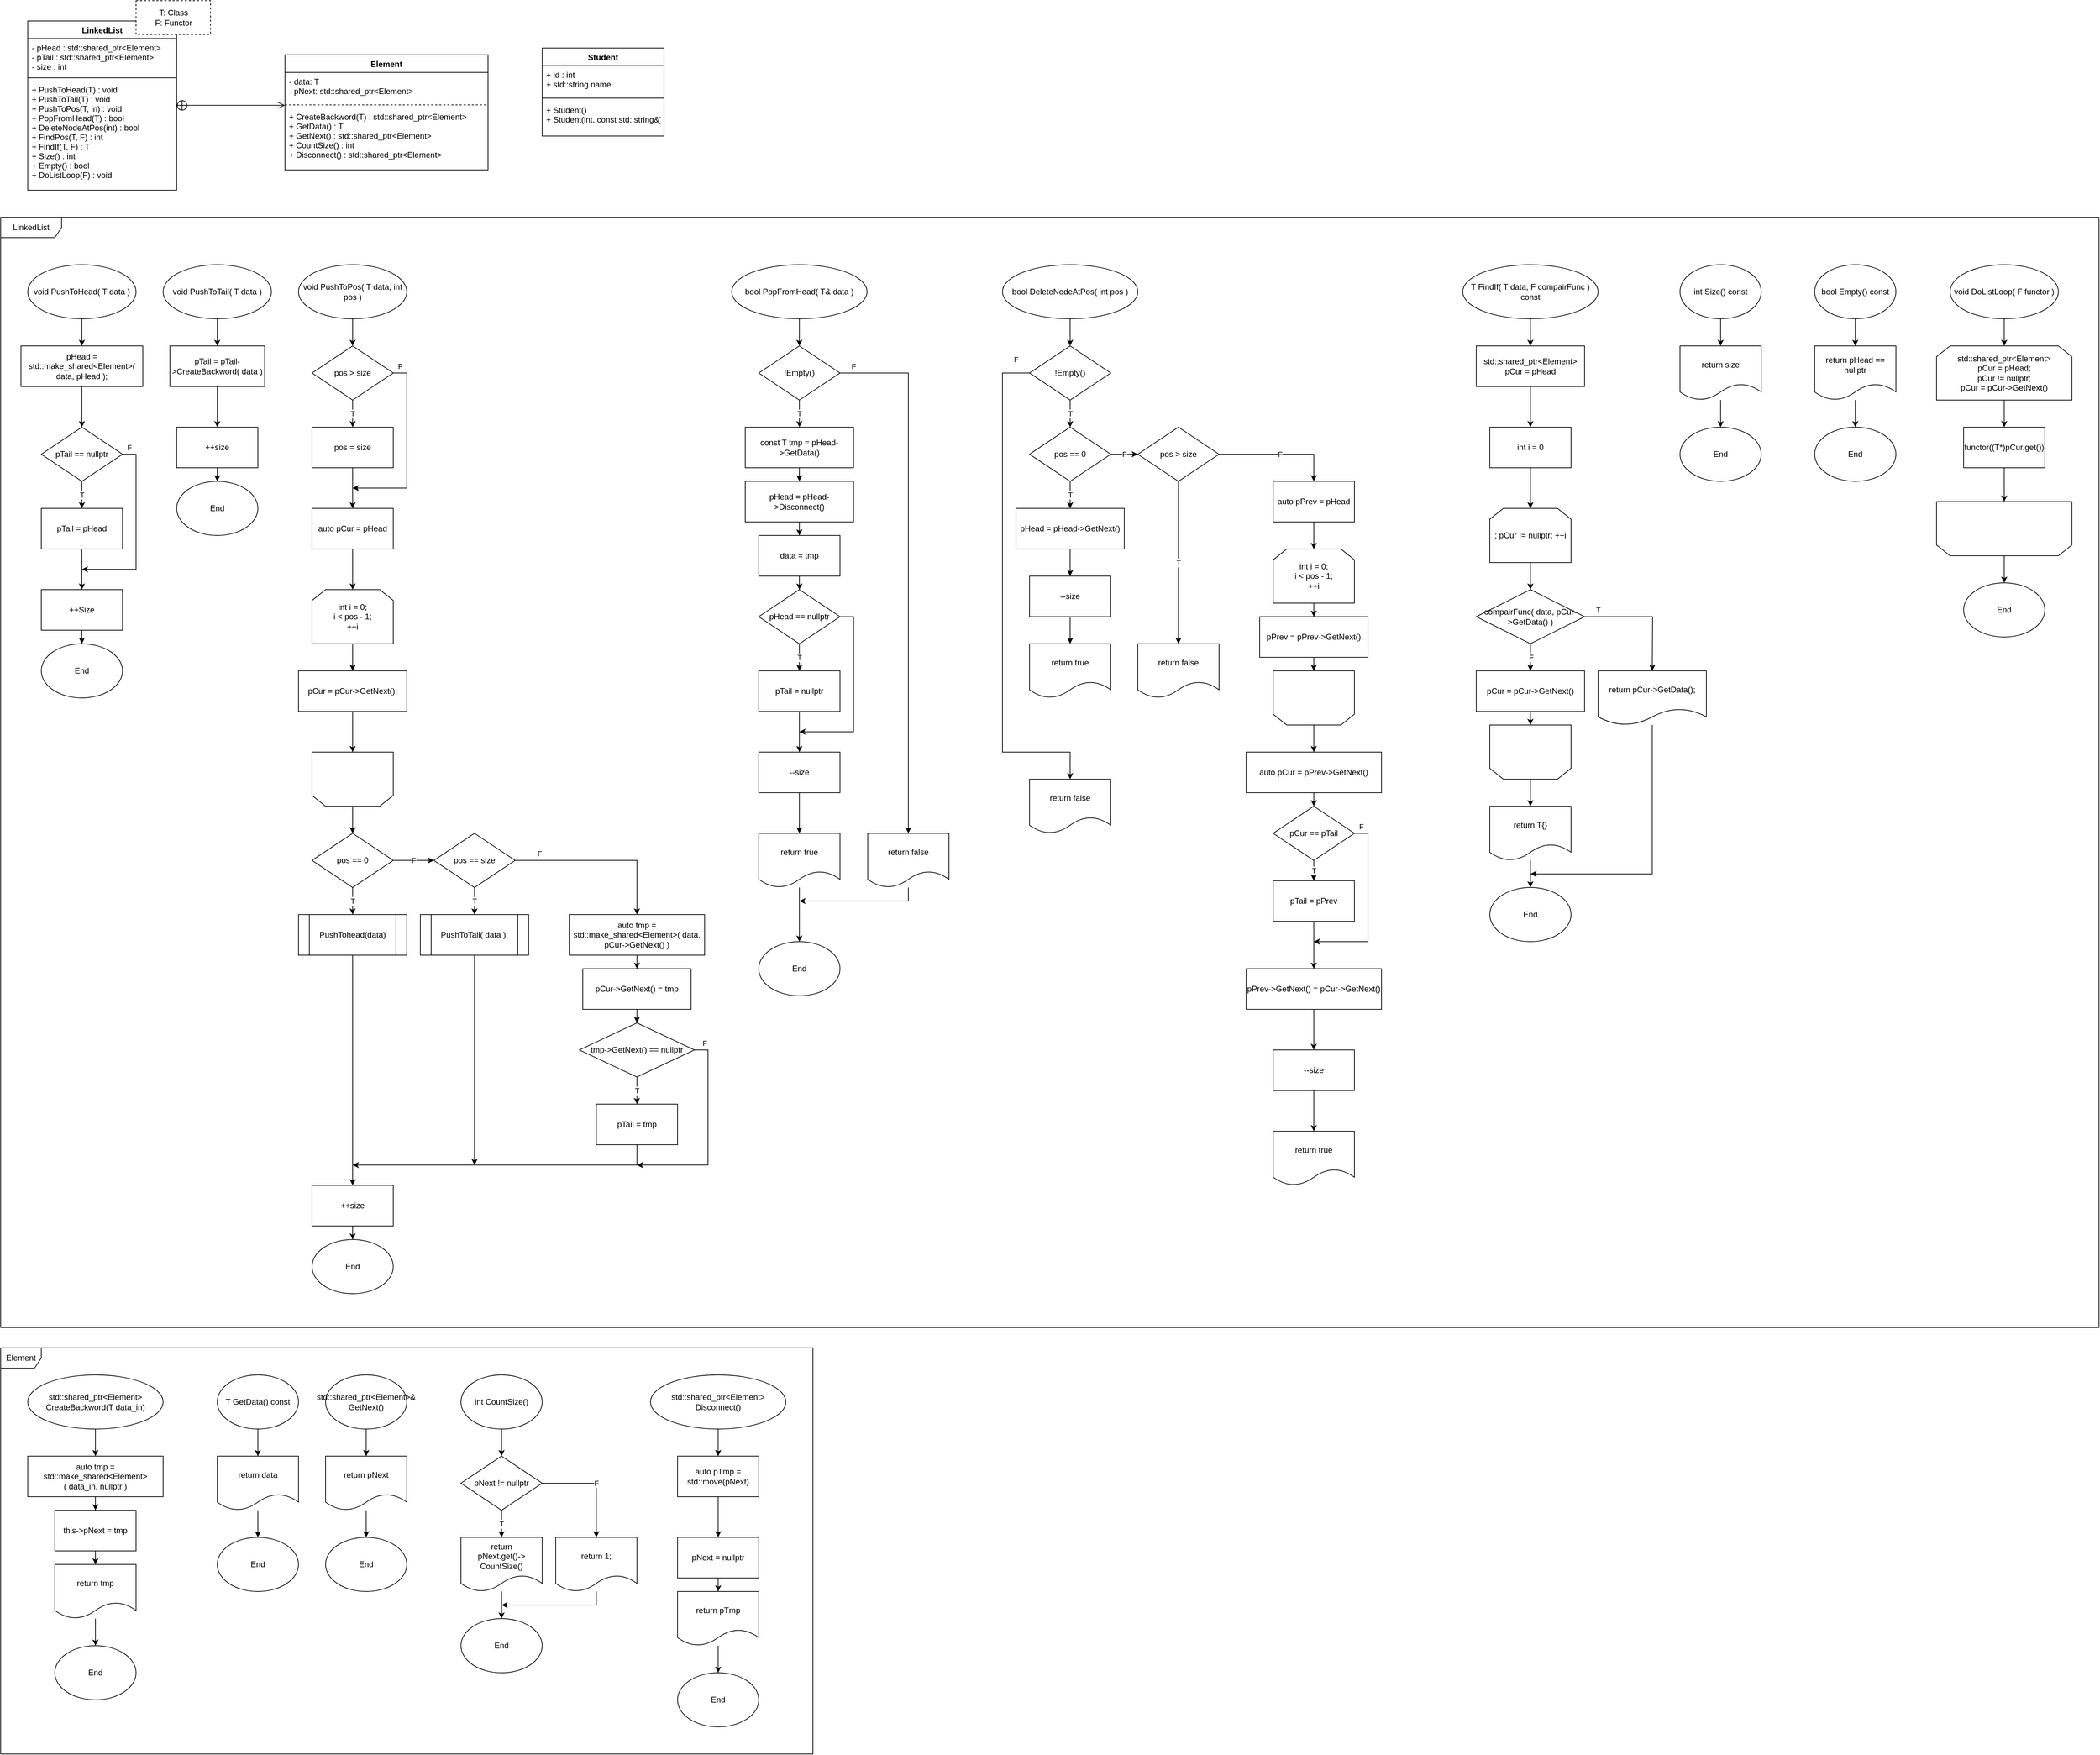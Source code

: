 <mxfile version="18.1.3" type="device"><diagram id="-sv-seZUvemmFEZeglNF" name="페이지-1"><mxGraphModel dx="2204" dy="2450" grid="1" gridSize="10" guides="1" tooltips="1" connect="1" arrows="1" fold="1" page="1" pageScale="1" pageWidth="827" pageHeight="1169" math="0" shadow="0"><root><mxCell id="0"/><mxCell id="1" parent="0"/><mxCell id="KcoP2F_vuHXoCvibD_w_-1" value="LinkedList" style="swimlane;fontStyle=1;align=center;verticalAlign=top;childLayout=stackLayout;horizontal=1;startSize=26;horizontalStack=0;resizeParent=1;resizeParentMax=0;resizeLast=0;collapsible=1;marginBottom=0;" vertex="1" parent="1"><mxGeometry x="40" y="40" width="220" height="250" as="geometry"/></mxCell><mxCell id="KcoP2F_vuHXoCvibD_w_-2" value="- pHead : std::shared_ptr&lt;Element&gt;&#10;- pTail : std::shared_ptr&lt;Element&gt;&#10;- size : int" style="text;strokeColor=none;fillColor=none;align=left;verticalAlign=top;spacingLeft=4;spacingRight=4;overflow=hidden;rotatable=0;points=[[0,0.5],[1,0.5]];portConstraint=eastwest;" vertex="1" parent="KcoP2F_vuHXoCvibD_w_-1"><mxGeometry y="26" width="220" height="54" as="geometry"/></mxCell><mxCell id="KcoP2F_vuHXoCvibD_w_-3" value="" style="line;strokeWidth=1;fillColor=none;align=left;verticalAlign=middle;spacingTop=-1;spacingLeft=3;spacingRight=3;rotatable=0;labelPosition=right;points=[];portConstraint=eastwest;" vertex="1" parent="KcoP2F_vuHXoCvibD_w_-1"><mxGeometry y="80" width="220" height="8" as="geometry"/></mxCell><mxCell id="KcoP2F_vuHXoCvibD_w_-4" value="+ PushToHead(T) : void&#10;+ PushToTail(T) : void&#10;+ PushToPos(T, in) : void&#10;+ PopFromHead(T) : bool&#10;+ DeleteNodeAtPos(int) : bool&#10;+ FindPos(T, F) : int&#10;+ FindIf(T, F) : T&#10;+ Size() : int&#10;+ Empty() : bool&#10;+ DoListLoop(F) : void" style="text;strokeColor=none;fillColor=none;align=left;verticalAlign=top;spacingLeft=4;spacingRight=4;overflow=hidden;rotatable=0;points=[[0,0.5],[1,0.5]];portConstraint=eastwest;" vertex="1" parent="KcoP2F_vuHXoCvibD_w_-1"><mxGeometry y="88" width="220" height="162" as="geometry"/></mxCell><mxCell id="KcoP2F_vuHXoCvibD_w_-5" value="T: Class&lt;br&gt;F: Functor" style="html=1;dashed=1;" vertex="1" parent="1"><mxGeometry x="200" y="10" width="110" height="50" as="geometry"/></mxCell><mxCell id="KcoP2F_vuHXoCvibD_w_-6" value="Element" style="swimlane;fontStyle=1;align=center;verticalAlign=top;childLayout=stackLayout;horizontal=1;startSize=26;horizontalStack=0;resizeParent=1;resizeParentMax=0;resizeLast=0;collapsible=1;marginBottom=0;" vertex="1" parent="1"><mxGeometry x="420" y="90" width="300" height="170" as="geometry"/></mxCell><mxCell id="KcoP2F_vuHXoCvibD_w_-7" value="- data: T&#10;- pNext: std::shared_ptr&lt;Element&gt;" style="text;strokeColor=none;fillColor=none;align=left;verticalAlign=top;spacingLeft=4;spacingRight=4;overflow=hidden;rotatable=0;points=[[0,0.5],[1,0.5]];portConstraint=eastwest;dashed=1;" vertex="1" parent="KcoP2F_vuHXoCvibD_w_-6"><mxGeometry y="26" width="300" height="44" as="geometry"/></mxCell><mxCell id="KcoP2F_vuHXoCvibD_w_-8" value="" style="line;strokeWidth=1;fillColor=none;align=left;verticalAlign=middle;spacingTop=-1;spacingLeft=3;spacingRight=3;rotatable=0;labelPosition=right;points=[];portConstraint=eastwest;dashed=1;" vertex="1" parent="KcoP2F_vuHXoCvibD_w_-6"><mxGeometry y="70" width="300" height="8" as="geometry"/></mxCell><mxCell id="KcoP2F_vuHXoCvibD_w_-9" value="+ CreateBackword(T) : std::shared_ptr&lt;Element&gt;&#10;+ GetData() : T&#10;+ GetNext() : std::shared_ptr&lt;Element&gt;&#10;+ CountSize() : int&#10;+ Disconnect() : std::shared_ptr&lt;Element&gt;" style="text;strokeColor=none;fillColor=none;align=left;verticalAlign=top;spacingLeft=4;spacingRight=4;overflow=hidden;rotatable=0;points=[[0,0.5],[1,0.5]];portConstraint=eastwest;dashed=1;" vertex="1" parent="KcoP2F_vuHXoCvibD_w_-6"><mxGeometry y="78" width="300" height="92" as="geometry"/></mxCell><mxCell id="KcoP2F_vuHXoCvibD_w_-14" value="" style="endArrow=open;startArrow=circlePlus;endFill=0;startFill=0;endSize=8;html=1;rounded=0;" edge="1" parent="1"><mxGeometry width="160" relative="1" as="geometry"><mxPoint x="260" y="164.66" as="sourcePoint"/><mxPoint x="420" y="164.66" as="targetPoint"/></mxGeometry></mxCell><mxCell id="KcoP2F_vuHXoCvibD_w_-17" value="" style="edgeStyle=orthogonalEdgeStyle;rounded=0;orthogonalLoop=1;jettySize=auto;html=1;" edge="1" parent="1" source="KcoP2F_vuHXoCvibD_w_-15" target="KcoP2F_vuHXoCvibD_w_-16"><mxGeometry relative="1" as="geometry"/></mxCell><mxCell id="KcoP2F_vuHXoCvibD_w_-15" value="void PushToHead( T data )" style="ellipse;whiteSpace=wrap;html=1;" vertex="1" parent="1"><mxGeometry x="40" y="400" width="160" height="80" as="geometry"/></mxCell><mxCell id="KcoP2F_vuHXoCvibD_w_-20" value="" style="edgeStyle=orthogonalEdgeStyle;rounded=0;orthogonalLoop=1;jettySize=auto;html=1;" edge="1" parent="1" source="KcoP2F_vuHXoCvibD_w_-16" target="KcoP2F_vuHXoCvibD_w_-19"><mxGeometry relative="1" as="geometry"/></mxCell><mxCell id="KcoP2F_vuHXoCvibD_w_-16" value="pHead = std::make_shared&amp;lt;Element&amp;gt;( data, pHead );" style="rounded=0;whiteSpace=wrap;html=1;" vertex="1" parent="1"><mxGeometry x="30" y="520" width="180" height="60" as="geometry"/></mxCell><mxCell id="KcoP2F_vuHXoCvibD_w_-23" value="T" style="edgeStyle=orthogonalEdgeStyle;rounded=0;orthogonalLoop=1;jettySize=auto;html=1;" edge="1" parent="1" source="KcoP2F_vuHXoCvibD_w_-19" target="KcoP2F_vuHXoCvibD_w_-22"><mxGeometry relative="1" as="geometry"/></mxCell><mxCell id="KcoP2F_vuHXoCvibD_w_-27" value="F" style="edgeStyle=orthogonalEdgeStyle;rounded=0;orthogonalLoop=1;jettySize=auto;html=1;exitX=1;exitY=0.5;exitDx=0;exitDy=0;" edge="1" parent="1" source="KcoP2F_vuHXoCvibD_w_-19"><mxGeometry x="-0.926" y="10" relative="1" as="geometry"><mxPoint x="120" y="850" as="targetPoint"/><Array as="points"><mxPoint x="200" y="680"/><mxPoint x="200" y="850"/></Array><mxPoint as="offset"/></mxGeometry></mxCell><mxCell id="KcoP2F_vuHXoCvibD_w_-19" value="pTail == nullptr" style="rhombus;whiteSpace=wrap;html=1;" vertex="1" parent="1"><mxGeometry x="60" y="640" width="120" height="80" as="geometry"/></mxCell><mxCell id="KcoP2F_vuHXoCvibD_w_-26" value="" style="edgeStyle=orthogonalEdgeStyle;rounded=0;orthogonalLoop=1;jettySize=auto;html=1;" edge="1" parent="1" source="KcoP2F_vuHXoCvibD_w_-22" target="KcoP2F_vuHXoCvibD_w_-24"><mxGeometry relative="1" as="geometry"/></mxCell><mxCell id="KcoP2F_vuHXoCvibD_w_-22" value="pTail = pHead" style="rounded=0;whiteSpace=wrap;html=1;" vertex="1" parent="1"><mxGeometry x="60" y="760" width="120" height="60" as="geometry"/></mxCell><mxCell id="KcoP2F_vuHXoCvibD_w_-29" value="" style="edgeStyle=orthogonalEdgeStyle;rounded=0;orthogonalLoop=1;jettySize=auto;html=1;" edge="1" parent="1" source="KcoP2F_vuHXoCvibD_w_-24" target="KcoP2F_vuHXoCvibD_w_-28"><mxGeometry relative="1" as="geometry"/></mxCell><mxCell id="KcoP2F_vuHXoCvibD_w_-24" value="++Size" style="rounded=0;whiteSpace=wrap;html=1;" vertex="1" parent="1"><mxGeometry x="60" y="880" width="120" height="60" as="geometry"/></mxCell><mxCell id="KcoP2F_vuHXoCvibD_w_-28" value="End" style="ellipse;whiteSpace=wrap;html=1;" vertex="1" parent="1"><mxGeometry x="60" y="960" width="120" height="80" as="geometry"/></mxCell><mxCell id="KcoP2F_vuHXoCvibD_w_-32" value="" style="edgeStyle=orthogonalEdgeStyle;rounded=0;orthogonalLoop=1;jettySize=auto;html=1;" edge="1" parent="1" source="KcoP2F_vuHXoCvibD_w_-30" target="KcoP2F_vuHXoCvibD_w_-31"><mxGeometry relative="1" as="geometry"/></mxCell><mxCell id="KcoP2F_vuHXoCvibD_w_-30" value="void PushToTail( T data )" style="ellipse;whiteSpace=wrap;html=1;" vertex="1" parent="1"><mxGeometry x="240" y="400" width="160" height="80" as="geometry"/></mxCell><mxCell id="KcoP2F_vuHXoCvibD_w_-34" value="" style="edgeStyle=orthogonalEdgeStyle;rounded=0;orthogonalLoop=1;jettySize=auto;html=1;" edge="1" parent="1" source="KcoP2F_vuHXoCvibD_w_-31" target="KcoP2F_vuHXoCvibD_w_-33"><mxGeometry relative="1" as="geometry"/></mxCell><mxCell id="KcoP2F_vuHXoCvibD_w_-31" value="pTail = pTail-&amp;gt;CreateBackword( data )" style="rounded=0;whiteSpace=wrap;html=1;" vertex="1" parent="1"><mxGeometry x="250" y="520" width="140" height="60" as="geometry"/></mxCell><mxCell id="KcoP2F_vuHXoCvibD_w_-37" value="" style="edgeStyle=orthogonalEdgeStyle;rounded=0;orthogonalLoop=1;jettySize=auto;html=1;" edge="1" parent="1" source="KcoP2F_vuHXoCvibD_w_-33" target="KcoP2F_vuHXoCvibD_w_-35"><mxGeometry relative="1" as="geometry"/></mxCell><mxCell id="KcoP2F_vuHXoCvibD_w_-33" value="++size" style="rounded=0;whiteSpace=wrap;html=1;" vertex="1" parent="1"><mxGeometry x="260" y="640" width="120" height="60" as="geometry"/></mxCell><mxCell id="KcoP2F_vuHXoCvibD_w_-35" value="End" style="ellipse;whiteSpace=wrap;html=1;" vertex="1" parent="1"><mxGeometry x="260" y="720" width="120" height="80" as="geometry"/></mxCell><mxCell id="KcoP2F_vuHXoCvibD_w_-40" value="" style="edgeStyle=orthogonalEdgeStyle;rounded=0;orthogonalLoop=1;jettySize=auto;html=1;" edge="1" parent="1" source="KcoP2F_vuHXoCvibD_w_-38" target="KcoP2F_vuHXoCvibD_w_-39"><mxGeometry relative="1" as="geometry"/></mxCell><mxCell id="KcoP2F_vuHXoCvibD_w_-38" value="void PushToPos( T data, int pos )" style="ellipse;whiteSpace=wrap;html=1;" vertex="1" parent="1"><mxGeometry x="440" y="400" width="160" height="80" as="geometry"/></mxCell><mxCell id="KcoP2F_vuHXoCvibD_w_-42" value="T" style="edgeStyle=orthogonalEdgeStyle;rounded=0;orthogonalLoop=1;jettySize=auto;html=1;" edge="1" parent="1" source="KcoP2F_vuHXoCvibD_w_-39" target="KcoP2F_vuHXoCvibD_w_-41"><mxGeometry relative="1" as="geometry"/></mxCell><mxCell id="KcoP2F_vuHXoCvibD_w_-45" value="F" style="edgeStyle=orthogonalEdgeStyle;rounded=0;orthogonalLoop=1;jettySize=auto;html=1;exitX=1;exitY=0.5;exitDx=0;exitDy=0;" edge="1" parent="1" source="KcoP2F_vuHXoCvibD_w_-39"><mxGeometry x="-0.926" y="10" relative="1" as="geometry"><mxPoint x="520" y="730" as="targetPoint"/><Array as="points"><mxPoint x="600" y="560"/><mxPoint x="600" y="730"/></Array><mxPoint as="offset"/></mxGeometry></mxCell><mxCell id="KcoP2F_vuHXoCvibD_w_-39" value="pos &amp;gt; size" style="rhombus;whiteSpace=wrap;html=1;" vertex="1" parent="1"><mxGeometry x="460" y="520" width="120" height="80" as="geometry"/></mxCell><mxCell id="KcoP2F_vuHXoCvibD_w_-44" value="" style="edgeStyle=orthogonalEdgeStyle;rounded=0;orthogonalLoop=1;jettySize=auto;html=1;" edge="1" parent="1" source="KcoP2F_vuHXoCvibD_w_-41" target="KcoP2F_vuHXoCvibD_w_-43"><mxGeometry relative="1" as="geometry"/></mxCell><mxCell id="KcoP2F_vuHXoCvibD_w_-41" value="pos = size" style="rounded=0;whiteSpace=wrap;html=1;" vertex="1" parent="1"><mxGeometry x="460" y="640" width="120" height="60" as="geometry"/></mxCell><mxCell id="KcoP2F_vuHXoCvibD_w_-47" value="" style="edgeStyle=orthogonalEdgeStyle;rounded=0;orthogonalLoop=1;jettySize=auto;html=1;" edge="1" parent="1" source="KcoP2F_vuHXoCvibD_w_-43" target="KcoP2F_vuHXoCvibD_w_-46"><mxGeometry relative="1" as="geometry"/></mxCell><mxCell id="KcoP2F_vuHXoCvibD_w_-43" value="auto pCur = pHead" style="rounded=0;whiteSpace=wrap;html=1;" vertex="1" parent="1"><mxGeometry x="460" y="760" width="120" height="60" as="geometry"/></mxCell><mxCell id="KcoP2F_vuHXoCvibD_w_-50" value="" style="edgeStyle=orthogonalEdgeStyle;rounded=0;orthogonalLoop=1;jettySize=auto;html=1;" edge="1" parent="1" source="KcoP2F_vuHXoCvibD_w_-46" target="KcoP2F_vuHXoCvibD_w_-49"><mxGeometry relative="1" as="geometry"/></mxCell><mxCell id="KcoP2F_vuHXoCvibD_w_-46" value="int i = 0;&lt;br&gt;i &amp;lt; pos - 1;&lt;br&gt;++i" style="shape=loopLimit;whiteSpace=wrap;html=1;" vertex="1" parent="1"><mxGeometry x="460" y="880" width="120" height="80" as="geometry"/></mxCell><mxCell id="KcoP2F_vuHXoCvibD_w_-53" value="" style="edgeStyle=orthogonalEdgeStyle;rounded=0;orthogonalLoop=1;jettySize=auto;html=1;" edge="1" parent="1" source="KcoP2F_vuHXoCvibD_w_-48" target="KcoP2F_vuHXoCvibD_w_-52"><mxGeometry relative="1" as="geometry"/></mxCell><mxCell id="KcoP2F_vuHXoCvibD_w_-48" value="" style="shape=loopLimit;whiteSpace=wrap;html=1;flipV=1;" vertex="1" parent="1"><mxGeometry x="460" y="1120" width="120" height="80" as="geometry"/></mxCell><mxCell id="KcoP2F_vuHXoCvibD_w_-51" value="" style="edgeStyle=orthogonalEdgeStyle;rounded=0;orthogonalLoop=1;jettySize=auto;html=1;" edge="1" parent="1" source="KcoP2F_vuHXoCvibD_w_-49" target="KcoP2F_vuHXoCvibD_w_-48"><mxGeometry relative="1" as="geometry"/></mxCell><mxCell id="KcoP2F_vuHXoCvibD_w_-49" value="pCur = pCur-&amp;gt;GetNext();" style="rounded=0;whiteSpace=wrap;html=1;" vertex="1" parent="1"><mxGeometry x="440" y="1000" width="160" height="60" as="geometry"/></mxCell><mxCell id="KcoP2F_vuHXoCvibD_w_-55" value="T" style="edgeStyle=orthogonalEdgeStyle;rounded=0;orthogonalLoop=1;jettySize=auto;html=1;" edge="1" parent="1" source="KcoP2F_vuHXoCvibD_w_-52" target="KcoP2F_vuHXoCvibD_w_-54"><mxGeometry relative="1" as="geometry"/></mxCell><mxCell id="KcoP2F_vuHXoCvibD_w_-57" value="F" style="edgeStyle=orthogonalEdgeStyle;rounded=0;orthogonalLoop=1;jettySize=auto;html=1;" edge="1" parent="1" source="KcoP2F_vuHXoCvibD_w_-52" target="KcoP2F_vuHXoCvibD_w_-56"><mxGeometry relative="1" as="geometry"/></mxCell><mxCell id="KcoP2F_vuHXoCvibD_w_-52" value="pos == 0" style="rhombus;whiteSpace=wrap;html=1;" vertex="1" parent="1"><mxGeometry x="460" y="1240" width="120" height="80" as="geometry"/></mxCell><mxCell id="KcoP2F_vuHXoCvibD_w_-70" style="edgeStyle=orthogonalEdgeStyle;rounded=0;orthogonalLoop=1;jettySize=auto;html=1;entryX=0.5;entryY=0;entryDx=0;entryDy=0;" edge="1" parent="1" source="KcoP2F_vuHXoCvibD_w_-54" target="KcoP2F_vuHXoCvibD_w_-69"><mxGeometry relative="1" as="geometry"/></mxCell><mxCell id="KcoP2F_vuHXoCvibD_w_-54" value="PushTohead(data)" style="shape=process;whiteSpace=wrap;html=1;backgroundOutline=1;" vertex="1" parent="1"><mxGeometry x="440" y="1360" width="160" height="60" as="geometry"/></mxCell><mxCell id="KcoP2F_vuHXoCvibD_w_-59" value="T" style="edgeStyle=orthogonalEdgeStyle;rounded=0;orthogonalLoop=1;jettySize=auto;html=1;" edge="1" parent="1" source="KcoP2F_vuHXoCvibD_w_-56" target="KcoP2F_vuHXoCvibD_w_-58"><mxGeometry relative="1" as="geometry"/></mxCell><mxCell id="KcoP2F_vuHXoCvibD_w_-61" value="F" style="edgeStyle=orthogonalEdgeStyle;rounded=0;orthogonalLoop=1;jettySize=auto;html=1;entryX=0.5;entryY=0;entryDx=0;entryDy=0;" edge="1" parent="1" source="KcoP2F_vuHXoCvibD_w_-56" target="KcoP2F_vuHXoCvibD_w_-60"><mxGeometry x="-0.727" y="10" relative="1" as="geometry"><mxPoint as="offset"/></mxGeometry></mxCell><mxCell id="KcoP2F_vuHXoCvibD_w_-56" value="pos == size" style="rhombus;whiteSpace=wrap;html=1;" vertex="1" parent="1"><mxGeometry x="640" y="1240" width="120" height="80" as="geometry"/></mxCell><mxCell id="KcoP2F_vuHXoCvibD_w_-74" style="edgeStyle=orthogonalEdgeStyle;rounded=0;orthogonalLoop=1;jettySize=auto;html=1;" edge="1" parent="1" source="KcoP2F_vuHXoCvibD_w_-58"><mxGeometry relative="1" as="geometry"><mxPoint x="700" y="1730" as="targetPoint"/></mxGeometry></mxCell><mxCell id="KcoP2F_vuHXoCvibD_w_-58" value="PushToTail( data );" style="shape=process;whiteSpace=wrap;html=1;backgroundOutline=1;" vertex="1" parent="1"><mxGeometry x="620" y="1360" width="160" height="60" as="geometry"/></mxCell><mxCell id="KcoP2F_vuHXoCvibD_w_-63" value="" style="edgeStyle=orthogonalEdgeStyle;rounded=0;orthogonalLoop=1;jettySize=auto;html=1;" edge="1" parent="1" source="KcoP2F_vuHXoCvibD_w_-60" target="KcoP2F_vuHXoCvibD_w_-62"><mxGeometry relative="1" as="geometry"/></mxCell><mxCell id="KcoP2F_vuHXoCvibD_w_-60" value="auto tmp = std::make_shared&amp;lt;Element&amp;gt;( data, pCur-&amp;gt;GetNext() )" style="rounded=0;whiteSpace=wrap;html=1;" vertex="1" parent="1"><mxGeometry x="840" y="1360" width="200" height="60" as="geometry"/></mxCell><mxCell id="KcoP2F_vuHXoCvibD_w_-66" value="" style="edgeStyle=orthogonalEdgeStyle;rounded=0;orthogonalLoop=1;jettySize=auto;html=1;" edge="1" parent="1" source="KcoP2F_vuHXoCvibD_w_-62" target="KcoP2F_vuHXoCvibD_w_-65"><mxGeometry relative="1" as="geometry"/></mxCell><mxCell id="KcoP2F_vuHXoCvibD_w_-62" value="pCur-&amp;gt;GetNext() = tmp" style="rounded=0;whiteSpace=wrap;html=1;" vertex="1" parent="1"><mxGeometry x="860" y="1440" width="160" height="60" as="geometry"/></mxCell><mxCell id="KcoP2F_vuHXoCvibD_w_-68" value="T" style="edgeStyle=orthogonalEdgeStyle;rounded=0;orthogonalLoop=1;jettySize=auto;html=1;" edge="1" parent="1" source="KcoP2F_vuHXoCvibD_w_-65" target="KcoP2F_vuHXoCvibD_w_-67"><mxGeometry relative="1" as="geometry"/></mxCell><mxCell id="KcoP2F_vuHXoCvibD_w_-73" value="F" style="edgeStyle=orthogonalEdgeStyle;rounded=0;orthogonalLoop=1;jettySize=auto;html=1;exitX=1;exitY=0.5;exitDx=0;exitDy=0;" edge="1" parent="1" source="KcoP2F_vuHXoCvibD_w_-65"><mxGeometry x="-0.898" y="10" relative="1" as="geometry"><mxPoint x="940" y="1730" as="targetPoint"/><Array as="points"><mxPoint x="1045" y="1560"/><mxPoint x="1045" y="1730"/></Array><mxPoint as="offset"/></mxGeometry></mxCell><mxCell id="KcoP2F_vuHXoCvibD_w_-65" value="tmp-&amp;gt;GetNext() == nullptr" style="rhombus;whiteSpace=wrap;html=1;" vertex="1" parent="1"><mxGeometry x="855" y="1520" width="170" height="80" as="geometry"/></mxCell><mxCell id="KcoP2F_vuHXoCvibD_w_-72" style="edgeStyle=orthogonalEdgeStyle;rounded=0;orthogonalLoop=1;jettySize=auto;html=1;" edge="1" parent="1" source="KcoP2F_vuHXoCvibD_w_-67"><mxGeometry relative="1" as="geometry"><mxPoint x="520" y="1730" as="targetPoint"/><Array as="points"><mxPoint x="940" y="1730"/></Array></mxGeometry></mxCell><mxCell id="KcoP2F_vuHXoCvibD_w_-67" value="pTail = tmp" style="rounded=0;whiteSpace=wrap;html=1;" vertex="1" parent="1"><mxGeometry x="880" y="1640" width="120" height="60" as="geometry"/></mxCell><mxCell id="KcoP2F_vuHXoCvibD_w_-76" value="" style="edgeStyle=orthogonalEdgeStyle;rounded=0;orthogonalLoop=1;jettySize=auto;html=1;" edge="1" parent="1" source="KcoP2F_vuHXoCvibD_w_-69" target="KcoP2F_vuHXoCvibD_w_-75"><mxGeometry relative="1" as="geometry"/></mxCell><mxCell id="KcoP2F_vuHXoCvibD_w_-69" value="++size" style="rounded=0;whiteSpace=wrap;html=1;" vertex="1" parent="1"><mxGeometry x="460" y="1760" width="120" height="60" as="geometry"/></mxCell><mxCell id="KcoP2F_vuHXoCvibD_w_-75" value="End" style="ellipse;whiteSpace=wrap;html=1;" vertex="1" parent="1"><mxGeometry x="460" y="1840" width="120" height="80" as="geometry"/></mxCell><mxCell id="KcoP2F_vuHXoCvibD_w_-79" value="" style="edgeStyle=orthogonalEdgeStyle;rounded=0;orthogonalLoop=1;jettySize=auto;html=1;" edge="1" parent="1" source="KcoP2F_vuHXoCvibD_w_-77" target="KcoP2F_vuHXoCvibD_w_-78"><mxGeometry relative="1" as="geometry"/></mxCell><mxCell id="KcoP2F_vuHXoCvibD_w_-77" value="&lt;span style=&quot;&quot;&gt;&#9;&lt;/span&gt;bool PopFromHead( T&amp;amp; data )" style="ellipse;whiteSpace=wrap;html=1;" vertex="1" parent="1"><mxGeometry x="1080" y="400" width="200" height="80" as="geometry"/></mxCell><mxCell id="KcoP2F_vuHXoCvibD_w_-81" value="T" style="edgeStyle=orthogonalEdgeStyle;rounded=0;orthogonalLoop=1;jettySize=auto;html=1;" edge="1" parent="1" source="KcoP2F_vuHXoCvibD_w_-78" target="KcoP2F_vuHXoCvibD_w_-80"><mxGeometry relative="1" as="geometry"/></mxCell><mxCell id="KcoP2F_vuHXoCvibD_w_-97" value="F" style="edgeStyle=orthogonalEdgeStyle;rounded=0;orthogonalLoop=1;jettySize=auto;html=1;entryX=0.5;entryY=0;entryDx=0;entryDy=0;" edge="1" parent="1" source="KcoP2F_vuHXoCvibD_w_-78" target="KcoP2F_vuHXoCvibD_w_-96"><mxGeometry x="-0.949" y="10" relative="1" as="geometry"><mxPoint as="offset"/></mxGeometry></mxCell><mxCell id="KcoP2F_vuHXoCvibD_w_-78" value="!Empty()" style="rhombus;whiteSpace=wrap;html=1;" vertex="1" parent="1"><mxGeometry x="1120" y="520" width="120" height="80" as="geometry"/></mxCell><mxCell id="KcoP2F_vuHXoCvibD_w_-83" value="" style="edgeStyle=orthogonalEdgeStyle;rounded=0;orthogonalLoop=1;jettySize=auto;html=1;" edge="1" parent="1" source="KcoP2F_vuHXoCvibD_w_-80" target="KcoP2F_vuHXoCvibD_w_-82"><mxGeometry relative="1" as="geometry"/></mxCell><mxCell id="KcoP2F_vuHXoCvibD_w_-80" value="const T tmp = pHead-&amp;gt;GetData()" style="rounded=0;whiteSpace=wrap;html=1;" vertex="1" parent="1"><mxGeometry x="1100" y="640" width="160" height="60" as="geometry"/></mxCell><mxCell id="KcoP2F_vuHXoCvibD_w_-85" value="" style="edgeStyle=orthogonalEdgeStyle;rounded=0;orthogonalLoop=1;jettySize=auto;html=1;" edge="1" parent="1" source="KcoP2F_vuHXoCvibD_w_-82" target="KcoP2F_vuHXoCvibD_w_-84"><mxGeometry relative="1" as="geometry"/></mxCell><mxCell id="KcoP2F_vuHXoCvibD_w_-82" value="pHead = pHead-&amp;gt;Disconnect()" style="rounded=0;whiteSpace=wrap;html=1;" vertex="1" parent="1"><mxGeometry x="1100" y="720" width="160" height="60" as="geometry"/></mxCell><mxCell id="KcoP2F_vuHXoCvibD_w_-87" value="" style="edgeStyle=orthogonalEdgeStyle;rounded=0;orthogonalLoop=1;jettySize=auto;html=1;" edge="1" parent="1" source="KcoP2F_vuHXoCvibD_w_-84" target="KcoP2F_vuHXoCvibD_w_-86"><mxGeometry relative="1" as="geometry"/></mxCell><mxCell id="KcoP2F_vuHXoCvibD_w_-84" value="data = tmp" style="rounded=0;whiteSpace=wrap;html=1;" vertex="1" parent="1"><mxGeometry x="1120" y="800" width="120" height="60" as="geometry"/></mxCell><mxCell id="KcoP2F_vuHXoCvibD_w_-89" value="T" style="edgeStyle=orthogonalEdgeStyle;rounded=0;orthogonalLoop=1;jettySize=auto;html=1;" edge="1" parent="1" source="KcoP2F_vuHXoCvibD_w_-86" target="KcoP2F_vuHXoCvibD_w_-88"><mxGeometry relative="1" as="geometry"/></mxCell><mxCell id="KcoP2F_vuHXoCvibD_w_-93" style="edgeStyle=orthogonalEdgeStyle;rounded=0;orthogonalLoop=1;jettySize=auto;html=1;exitX=1;exitY=0.5;exitDx=0;exitDy=0;" edge="1" parent="1" source="KcoP2F_vuHXoCvibD_w_-86"><mxGeometry relative="1" as="geometry"><mxPoint x="1180.0" y="1090" as="targetPoint"/><Array as="points"><mxPoint x="1260" y="920"/><mxPoint x="1260" y="1090"/></Array></mxGeometry></mxCell><mxCell id="KcoP2F_vuHXoCvibD_w_-86" value="pHead == nullptr" style="rhombus;whiteSpace=wrap;html=1;" vertex="1" parent="1"><mxGeometry x="1120" y="880" width="120" height="80" as="geometry"/></mxCell><mxCell id="KcoP2F_vuHXoCvibD_w_-92" value="" style="edgeStyle=orthogonalEdgeStyle;rounded=0;orthogonalLoop=1;jettySize=auto;html=1;" edge="1" parent="1" source="KcoP2F_vuHXoCvibD_w_-88" target="KcoP2F_vuHXoCvibD_w_-90"><mxGeometry relative="1" as="geometry"/></mxCell><mxCell id="KcoP2F_vuHXoCvibD_w_-88" value="pTail = nullptr" style="rounded=0;whiteSpace=wrap;html=1;" vertex="1" parent="1"><mxGeometry x="1120" y="1000" width="120" height="60" as="geometry"/></mxCell><mxCell id="KcoP2F_vuHXoCvibD_w_-95" value="" style="edgeStyle=orthogonalEdgeStyle;rounded=0;orthogonalLoop=1;jettySize=auto;html=1;" edge="1" parent="1" source="KcoP2F_vuHXoCvibD_w_-90" target="KcoP2F_vuHXoCvibD_w_-94"><mxGeometry relative="1" as="geometry"/></mxCell><mxCell id="KcoP2F_vuHXoCvibD_w_-90" value="--size" style="rounded=0;whiteSpace=wrap;html=1;" vertex="1" parent="1"><mxGeometry x="1120" y="1120" width="120" height="60" as="geometry"/></mxCell><mxCell id="KcoP2F_vuHXoCvibD_w_-99" value="" style="edgeStyle=orthogonalEdgeStyle;rounded=0;orthogonalLoop=1;jettySize=auto;html=1;" edge="1" parent="1" source="KcoP2F_vuHXoCvibD_w_-94" target="KcoP2F_vuHXoCvibD_w_-98"><mxGeometry relative="1" as="geometry"/></mxCell><mxCell id="KcoP2F_vuHXoCvibD_w_-94" value="return true" style="shape=document;whiteSpace=wrap;html=1;boundedLbl=1;" vertex="1" parent="1"><mxGeometry x="1120" y="1240" width="120" height="80" as="geometry"/></mxCell><mxCell id="KcoP2F_vuHXoCvibD_w_-100" style="edgeStyle=orthogonalEdgeStyle;rounded=0;orthogonalLoop=1;jettySize=auto;html=1;" edge="1" parent="1" source="KcoP2F_vuHXoCvibD_w_-96"><mxGeometry relative="1" as="geometry"><mxPoint x="1180" y="1340" as="targetPoint"/><Array as="points"><mxPoint x="1341" y="1340"/></Array></mxGeometry></mxCell><mxCell id="KcoP2F_vuHXoCvibD_w_-96" value="return false" style="shape=document;whiteSpace=wrap;html=1;boundedLbl=1;" vertex="1" parent="1"><mxGeometry x="1281" y="1240" width="120" height="80" as="geometry"/></mxCell><mxCell id="KcoP2F_vuHXoCvibD_w_-98" value="End" style="ellipse;whiteSpace=wrap;html=1;" vertex="1" parent="1"><mxGeometry x="1120" y="1400" width="120" height="80" as="geometry"/></mxCell><mxCell id="KcoP2F_vuHXoCvibD_w_-103" value="" style="edgeStyle=orthogonalEdgeStyle;rounded=0;orthogonalLoop=1;jettySize=auto;html=1;" edge="1" parent="1" source="KcoP2F_vuHXoCvibD_w_-101" target="KcoP2F_vuHXoCvibD_w_-102"><mxGeometry relative="1" as="geometry"/></mxCell><mxCell id="KcoP2F_vuHXoCvibD_w_-101" value="bool DeleteNodeAtPos( int pos )" style="ellipse;whiteSpace=wrap;html=1;" vertex="1" parent="1"><mxGeometry x="1480" y="400" width="200" height="80" as="geometry"/></mxCell><mxCell id="KcoP2F_vuHXoCvibD_w_-105" value="T" style="edgeStyle=orthogonalEdgeStyle;rounded=0;orthogonalLoop=1;jettySize=auto;html=1;" edge="1" parent="1" source="KcoP2F_vuHXoCvibD_w_-102" target="KcoP2F_vuHXoCvibD_w_-104"><mxGeometry relative="1" as="geometry"/></mxCell><mxCell id="KcoP2F_vuHXoCvibD_w_-143" value="F" style="edgeStyle=orthogonalEdgeStyle;rounded=0;orthogonalLoop=1;jettySize=auto;html=1;entryX=0.5;entryY=0;entryDx=0;entryDy=0;exitX=0;exitY=0.5;exitDx=0;exitDy=0;" edge="1" parent="1" source="KcoP2F_vuHXoCvibD_w_-102" target="KcoP2F_vuHXoCvibD_w_-139"><mxGeometry x="-0.946" y="-20" relative="1" as="geometry"><Array as="points"><mxPoint x="1480" y="560"/><mxPoint x="1480" y="1120"/><mxPoint x="1580" y="1120"/></Array><mxPoint as="offset"/></mxGeometry></mxCell><mxCell id="KcoP2F_vuHXoCvibD_w_-102" value="!Empty()" style="rhombus;whiteSpace=wrap;html=1;" vertex="1" parent="1"><mxGeometry x="1520" y="520" width="120" height="80" as="geometry"/></mxCell><mxCell id="KcoP2F_vuHXoCvibD_w_-107" value="T" style="edgeStyle=orthogonalEdgeStyle;rounded=0;orthogonalLoop=1;jettySize=auto;html=1;" edge="1" parent="1" source="KcoP2F_vuHXoCvibD_w_-104" target="KcoP2F_vuHXoCvibD_w_-106"><mxGeometry relative="1" as="geometry"/></mxCell><mxCell id="KcoP2F_vuHXoCvibD_w_-113" value="F" style="edgeStyle=orthogonalEdgeStyle;rounded=0;orthogonalLoop=1;jettySize=auto;html=1;" edge="1" parent="1" source="KcoP2F_vuHXoCvibD_w_-104" target="KcoP2F_vuHXoCvibD_w_-112"><mxGeometry relative="1" as="geometry"/></mxCell><mxCell id="KcoP2F_vuHXoCvibD_w_-104" value="pos == 0" style="rhombus;whiteSpace=wrap;html=1;" vertex="1" parent="1"><mxGeometry x="1520" y="640" width="120" height="80" as="geometry"/></mxCell><mxCell id="KcoP2F_vuHXoCvibD_w_-109" value="" style="edgeStyle=orthogonalEdgeStyle;rounded=0;orthogonalLoop=1;jettySize=auto;html=1;" edge="1" parent="1" source="KcoP2F_vuHXoCvibD_w_-106" target="KcoP2F_vuHXoCvibD_w_-108"><mxGeometry relative="1" as="geometry"/></mxCell><mxCell id="KcoP2F_vuHXoCvibD_w_-106" value="pHead = pHead-&amp;gt;GetNext()" style="rounded=0;whiteSpace=wrap;html=1;" vertex="1" parent="1"><mxGeometry x="1500" y="760" width="160" height="60" as="geometry"/></mxCell><mxCell id="KcoP2F_vuHXoCvibD_w_-111" value="" style="edgeStyle=orthogonalEdgeStyle;rounded=0;orthogonalLoop=1;jettySize=auto;html=1;" edge="1" parent="1" source="KcoP2F_vuHXoCvibD_w_-108" target="KcoP2F_vuHXoCvibD_w_-110"><mxGeometry relative="1" as="geometry"/></mxCell><mxCell id="KcoP2F_vuHXoCvibD_w_-108" value="--size" style="rounded=0;whiteSpace=wrap;html=1;" vertex="1" parent="1"><mxGeometry x="1520" y="860" width="120" height="60" as="geometry"/></mxCell><mxCell id="KcoP2F_vuHXoCvibD_w_-110" value="return true" style="shape=document;whiteSpace=wrap;html=1;boundedLbl=1;" vertex="1" parent="1"><mxGeometry x="1520" y="960" width="120" height="80" as="geometry"/></mxCell><mxCell id="KcoP2F_vuHXoCvibD_w_-115" value="T" style="edgeStyle=orthogonalEdgeStyle;rounded=0;orthogonalLoop=1;jettySize=auto;html=1;" edge="1" parent="1" source="KcoP2F_vuHXoCvibD_w_-112" target="KcoP2F_vuHXoCvibD_w_-114"><mxGeometry relative="1" as="geometry"/></mxCell><mxCell id="KcoP2F_vuHXoCvibD_w_-117" value="F" style="edgeStyle=orthogonalEdgeStyle;rounded=0;orthogonalLoop=1;jettySize=auto;html=1;entryX=0.5;entryY=0;entryDx=0;entryDy=0;" edge="1" parent="1" source="KcoP2F_vuHXoCvibD_w_-112" target="KcoP2F_vuHXoCvibD_w_-116"><mxGeometry relative="1" as="geometry"/></mxCell><mxCell id="KcoP2F_vuHXoCvibD_w_-112" value="pos &amp;gt; size" style="rhombus;whiteSpace=wrap;html=1;" vertex="1" parent="1"><mxGeometry x="1680" y="640" width="120" height="80" as="geometry"/></mxCell><mxCell id="KcoP2F_vuHXoCvibD_w_-114" value="return false" style="shape=document;whiteSpace=wrap;html=1;boundedLbl=1;" vertex="1" parent="1"><mxGeometry x="1680" y="960" width="120" height="80" as="geometry"/></mxCell><mxCell id="KcoP2F_vuHXoCvibD_w_-121" value="" style="edgeStyle=orthogonalEdgeStyle;rounded=0;orthogonalLoop=1;jettySize=auto;html=1;" edge="1" parent="1" source="KcoP2F_vuHXoCvibD_w_-116" target="KcoP2F_vuHXoCvibD_w_-119"><mxGeometry relative="1" as="geometry"/></mxCell><mxCell id="KcoP2F_vuHXoCvibD_w_-116" value="auto pPrev = pHead" style="rounded=0;whiteSpace=wrap;html=1;" vertex="1" parent="1"><mxGeometry x="1880" y="720" width="120" height="60" as="geometry"/></mxCell><mxCell id="KcoP2F_vuHXoCvibD_w_-123" value="" style="edgeStyle=orthogonalEdgeStyle;rounded=0;orthogonalLoop=1;jettySize=auto;html=1;" edge="1" parent="1" source="KcoP2F_vuHXoCvibD_w_-119" target="KcoP2F_vuHXoCvibD_w_-122"><mxGeometry relative="1" as="geometry"/></mxCell><mxCell id="KcoP2F_vuHXoCvibD_w_-119" value="int i = 0;&lt;br&gt;i &amp;lt; pos - 1;&lt;br&gt;++i" style="shape=loopLimit;whiteSpace=wrap;html=1;" vertex="1" parent="1"><mxGeometry x="1880" y="820" width="120" height="80" as="geometry"/></mxCell><mxCell id="KcoP2F_vuHXoCvibD_w_-126" value="" style="edgeStyle=orthogonalEdgeStyle;rounded=0;orthogonalLoop=1;jettySize=auto;html=1;" edge="1" parent="1" source="KcoP2F_vuHXoCvibD_w_-120" target="KcoP2F_vuHXoCvibD_w_-125"><mxGeometry relative="1" as="geometry"/></mxCell><mxCell id="KcoP2F_vuHXoCvibD_w_-120" value="" style="shape=loopLimit;whiteSpace=wrap;html=1;flipV=1;" vertex="1" parent="1"><mxGeometry x="1880" y="1000" width="120" height="80" as="geometry"/></mxCell><mxCell id="KcoP2F_vuHXoCvibD_w_-124" value="" style="edgeStyle=orthogonalEdgeStyle;rounded=0;orthogonalLoop=1;jettySize=auto;html=1;" edge="1" parent="1" source="KcoP2F_vuHXoCvibD_w_-122" target="KcoP2F_vuHXoCvibD_w_-120"><mxGeometry relative="1" as="geometry"/></mxCell><mxCell id="KcoP2F_vuHXoCvibD_w_-122" value="pPrev = pPrev-&amp;gt;GetNext()" style="rounded=0;whiteSpace=wrap;html=1;" vertex="1" parent="1"><mxGeometry x="1860" y="920" width="160" height="60" as="geometry"/></mxCell><mxCell id="KcoP2F_vuHXoCvibD_w_-128" value="" style="edgeStyle=orthogonalEdgeStyle;rounded=0;orthogonalLoop=1;jettySize=auto;html=1;" edge="1" parent="1" source="KcoP2F_vuHXoCvibD_w_-125" target="KcoP2F_vuHXoCvibD_w_-127"><mxGeometry relative="1" as="geometry"/></mxCell><mxCell id="KcoP2F_vuHXoCvibD_w_-125" value="auto pCur = pPrev-&amp;gt;GetNext()" style="rounded=0;whiteSpace=wrap;html=1;" vertex="1" parent="1"><mxGeometry x="1840" y="1120" width="200" height="60" as="geometry"/></mxCell><mxCell id="KcoP2F_vuHXoCvibD_w_-130" value="T" style="edgeStyle=orthogonalEdgeStyle;rounded=0;orthogonalLoop=1;jettySize=auto;html=1;" edge="1" parent="1" source="KcoP2F_vuHXoCvibD_w_-127" target="KcoP2F_vuHXoCvibD_w_-129"><mxGeometry relative="1" as="geometry"/></mxCell><mxCell id="KcoP2F_vuHXoCvibD_w_-134" value="F" style="edgeStyle=orthogonalEdgeStyle;rounded=0;orthogonalLoop=1;jettySize=auto;html=1;exitX=1;exitY=0.5;exitDx=0;exitDy=0;" edge="1" parent="1" source="KcoP2F_vuHXoCvibD_w_-127"><mxGeometry x="-0.923" y="10" relative="1" as="geometry"><mxPoint x="1940" y="1400" as="targetPoint"/><Array as="points"><mxPoint x="2020" y="1240"/><mxPoint x="2020" y="1400"/></Array><mxPoint as="offset"/></mxGeometry></mxCell><mxCell id="KcoP2F_vuHXoCvibD_w_-127" value="pCur == pTail" style="rhombus;whiteSpace=wrap;html=1;" vertex="1" parent="1"><mxGeometry x="1880" y="1200" width="120" height="80" as="geometry"/></mxCell><mxCell id="KcoP2F_vuHXoCvibD_w_-132" value="" style="edgeStyle=orthogonalEdgeStyle;rounded=0;orthogonalLoop=1;jettySize=auto;html=1;" edge="1" parent="1" source="KcoP2F_vuHXoCvibD_w_-129" target="KcoP2F_vuHXoCvibD_w_-131"><mxGeometry relative="1" as="geometry"/></mxCell><mxCell id="KcoP2F_vuHXoCvibD_w_-129" value="pTail = pPrev" style="rounded=0;whiteSpace=wrap;html=1;" vertex="1" parent="1"><mxGeometry x="1880" y="1310" width="120" height="60" as="geometry"/></mxCell><mxCell id="KcoP2F_vuHXoCvibD_w_-136" value="" style="edgeStyle=orthogonalEdgeStyle;rounded=0;orthogonalLoop=1;jettySize=auto;html=1;" edge="1" parent="1" source="KcoP2F_vuHXoCvibD_w_-131" target="KcoP2F_vuHXoCvibD_w_-135"><mxGeometry relative="1" as="geometry"/></mxCell><mxCell id="KcoP2F_vuHXoCvibD_w_-131" value="pPrev-&amp;gt;GetNext() = pCur-&amp;gt;GetNext()" style="rounded=0;whiteSpace=wrap;html=1;" vertex="1" parent="1"><mxGeometry x="1840" y="1440" width="200" height="60" as="geometry"/></mxCell><mxCell id="KcoP2F_vuHXoCvibD_w_-138" value="" style="edgeStyle=orthogonalEdgeStyle;rounded=0;orthogonalLoop=1;jettySize=auto;html=1;" edge="1" parent="1" source="KcoP2F_vuHXoCvibD_w_-135" target="KcoP2F_vuHXoCvibD_w_-137"><mxGeometry relative="1" as="geometry"/></mxCell><mxCell id="KcoP2F_vuHXoCvibD_w_-135" value="--size" style="rounded=0;whiteSpace=wrap;html=1;" vertex="1" parent="1"><mxGeometry x="1880" y="1560" width="120" height="60" as="geometry"/></mxCell><mxCell id="KcoP2F_vuHXoCvibD_w_-137" value="return true" style="shape=document;whiteSpace=wrap;html=1;boundedLbl=1;" vertex="1" parent="1"><mxGeometry x="1880" y="1680" width="120" height="80" as="geometry"/></mxCell><mxCell id="KcoP2F_vuHXoCvibD_w_-139" value="return false" style="shape=document;whiteSpace=wrap;html=1;boundedLbl=1;" vertex="1" parent="1"><mxGeometry x="1520" y="1160" width="120" height="80" as="geometry"/></mxCell><mxCell id="KcoP2F_vuHXoCvibD_w_-146" value="" style="edgeStyle=orthogonalEdgeStyle;rounded=0;orthogonalLoop=1;jettySize=auto;html=1;" edge="1" parent="1" source="KcoP2F_vuHXoCvibD_w_-144" target="KcoP2F_vuHXoCvibD_w_-145"><mxGeometry relative="1" as="geometry"/></mxCell><mxCell id="KcoP2F_vuHXoCvibD_w_-144" value="T FindIf( T data, F compairFunc ) const" style="ellipse;whiteSpace=wrap;html=1;" vertex="1" parent="1"><mxGeometry x="2160" y="400" width="200" height="80" as="geometry"/></mxCell><mxCell id="KcoP2F_vuHXoCvibD_w_-148" value="" style="edgeStyle=orthogonalEdgeStyle;rounded=0;orthogonalLoop=1;jettySize=auto;html=1;" edge="1" parent="1" source="KcoP2F_vuHXoCvibD_w_-145" target="KcoP2F_vuHXoCvibD_w_-147"><mxGeometry relative="1" as="geometry"/></mxCell><mxCell id="KcoP2F_vuHXoCvibD_w_-145" value="std::shared_ptr&amp;lt;Element&amp;gt; pCur = pHead" style="rounded=0;whiteSpace=wrap;html=1;" vertex="1" parent="1"><mxGeometry x="2180" y="520" width="160" height="60" as="geometry"/></mxCell><mxCell id="KcoP2F_vuHXoCvibD_w_-150" value="" style="edgeStyle=orthogonalEdgeStyle;rounded=0;orthogonalLoop=1;jettySize=auto;html=1;" edge="1" parent="1" source="KcoP2F_vuHXoCvibD_w_-147" target="KcoP2F_vuHXoCvibD_w_-149"><mxGeometry relative="1" as="geometry"/></mxCell><mxCell id="KcoP2F_vuHXoCvibD_w_-147" value="int i = 0" style="rounded=0;whiteSpace=wrap;html=1;" vertex="1" parent="1"><mxGeometry x="2200" y="640" width="120" height="60" as="geometry"/></mxCell><mxCell id="KcoP2F_vuHXoCvibD_w_-152" value="" style="edgeStyle=orthogonalEdgeStyle;rounded=0;orthogonalLoop=1;jettySize=auto;html=1;" edge="1" parent="1" source="KcoP2F_vuHXoCvibD_w_-149" target="KcoP2F_vuHXoCvibD_w_-151"><mxGeometry relative="1" as="geometry"/></mxCell><mxCell id="KcoP2F_vuHXoCvibD_w_-149" value="; pCur != nullptr; ++i" style="shape=loopLimit;whiteSpace=wrap;html=1;" vertex="1" parent="1"><mxGeometry x="2200" y="760" width="120" height="80" as="geometry"/></mxCell><mxCell id="KcoP2F_vuHXoCvibD_w_-154" value="F" style="edgeStyle=orthogonalEdgeStyle;rounded=0;orthogonalLoop=1;jettySize=auto;html=1;" edge="1" parent="1" source="KcoP2F_vuHXoCvibD_w_-151"><mxGeometry relative="1" as="geometry"><mxPoint x="2260" y="1000" as="targetPoint"/></mxGeometry></mxCell><mxCell id="KcoP2F_vuHXoCvibD_w_-156" value="T" style="edgeStyle=orthogonalEdgeStyle;rounded=0;orthogonalLoop=1;jettySize=auto;html=1;entryX=0.5;entryY=0;entryDx=0;entryDy=0;" edge="1" parent="1" source="KcoP2F_vuHXoCvibD_w_-151"><mxGeometry x="-0.777" y="10" relative="1" as="geometry"><mxPoint x="2440" y="1000" as="targetPoint"/><mxPoint as="offset"/></mxGeometry></mxCell><mxCell id="KcoP2F_vuHXoCvibD_w_-151" value="compairFunc( data, pCur-&amp;gt;GetData() )" style="rhombus;whiteSpace=wrap;html=1;" vertex="1" parent="1"><mxGeometry x="2180" y="880" width="160" height="80" as="geometry"/></mxCell><mxCell id="KcoP2F_vuHXoCvibD_w_-162" value="" style="edgeStyle=orthogonalEdgeStyle;rounded=0;orthogonalLoop=1;jettySize=auto;html=1;" edge="1" parent="1" source="KcoP2F_vuHXoCvibD_w_-157" target="KcoP2F_vuHXoCvibD_w_-161"><mxGeometry relative="1" as="geometry"/></mxCell><mxCell id="KcoP2F_vuHXoCvibD_w_-157" value="" style="shape=loopLimit;whiteSpace=wrap;html=1;flipV=1;" vertex="1" parent="1"><mxGeometry x="2200" y="1080" width="120" height="80" as="geometry"/></mxCell><mxCell id="KcoP2F_vuHXoCvibD_w_-160" value="" style="edgeStyle=orthogonalEdgeStyle;rounded=0;orthogonalLoop=1;jettySize=auto;html=1;" edge="1" parent="1" source="KcoP2F_vuHXoCvibD_w_-158" target="KcoP2F_vuHXoCvibD_w_-157"><mxGeometry relative="1" as="geometry"/></mxCell><mxCell id="KcoP2F_vuHXoCvibD_w_-158" value="pCur = pCur-&amp;gt;GetNext()" style="rounded=0;whiteSpace=wrap;html=1;" vertex="1" parent="1"><mxGeometry x="2180" y="1000" width="160" height="60" as="geometry"/></mxCell><mxCell id="KcoP2F_vuHXoCvibD_w_-165" style="edgeStyle=orthogonalEdgeStyle;rounded=0;orthogonalLoop=1;jettySize=auto;html=1;" edge="1" parent="1" source="KcoP2F_vuHXoCvibD_w_-159"><mxGeometry relative="1" as="geometry"><mxPoint x="2260" y="1300" as="targetPoint"/><Array as="points"><mxPoint x="2440" y="1300"/></Array></mxGeometry></mxCell><mxCell id="KcoP2F_vuHXoCvibD_w_-159" value="return pCur-&amp;gt;GetData();" style="shape=document;whiteSpace=wrap;html=1;boundedLbl=1;" vertex="1" parent="1"><mxGeometry x="2360" y="1000" width="160" height="80" as="geometry"/></mxCell><mxCell id="KcoP2F_vuHXoCvibD_w_-164" value="" style="edgeStyle=orthogonalEdgeStyle;rounded=0;orthogonalLoop=1;jettySize=auto;html=1;" edge="1" parent="1" source="KcoP2F_vuHXoCvibD_w_-161" target="KcoP2F_vuHXoCvibD_w_-163"><mxGeometry relative="1" as="geometry"/></mxCell><mxCell id="KcoP2F_vuHXoCvibD_w_-161" value="return T{}" style="shape=document;whiteSpace=wrap;html=1;boundedLbl=1;" vertex="1" parent="1"><mxGeometry x="2200" y="1200" width="120" height="80" as="geometry"/></mxCell><mxCell id="KcoP2F_vuHXoCvibD_w_-163" value="End" style="ellipse;whiteSpace=wrap;html=1;" vertex="1" parent="1"><mxGeometry x="2200" y="1320" width="120" height="80" as="geometry"/></mxCell><mxCell id="KcoP2F_vuHXoCvibD_w_-168" value="" style="edgeStyle=orthogonalEdgeStyle;rounded=0;orthogonalLoop=1;jettySize=auto;html=1;" edge="1" parent="1" source="KcoP2F_vuHXoCvibD_w_-166" target="KcoP2F_vuHXoCvibD_w_-167"><mxGeometry relative="1" as="geometry"/></mxCell><mxCell id="KcoP2F_vuHXoCvibD_w_-166" value="int Size() const" style="ellipse;whiteSpace=wrap;html=1;" vertex="1" parent="1"><mxGeometry x="2481" y="400" width="120" height="80" as="geometry"/></mxCell><mxCell id="KcoP2F_vuHXoCvibD_w_-170" value="" style="edgeStyle=orthogonalEdgeStyle;rounded=0;orthogonalLoop=1;jettySize=auto;html=1;" edge="1" parent="1" source="KcoP2F_vuHXoCvibD_w_-167" target="KcoP2F_vuHXoCvibD_w_-169"><mxGeometry relative="1" as="geometry"/></mxCell><mxCell id="KcoP2F_vuHXoCvibD_w_-167" value="return size" style="shape=document;whiteSpace=wrap;html=1;boundedLbl=1;" vertex="1" parent="1"><mxGeometry x="2481" y="520" width="120" height="80" as="geometry"/></mxCell><mxCell id="KcoP2F_vuHXoCvibD_w_-169" value="End" style="ellipse;whiteSpace=wrap;html=1;" vertex="1" parent="1"><mxGeometry x="2481" y="640" width="120" height="80" as="geometry"/></mxCell><mxCell id="KcoP2F_vuHXoCvibD_w_-171" value="" style="edgeStyle=orthogonalEdgeStyle;rounded=0;orthogonalLoop=1;jettySize=auto;html=1;" edge="1" parent="1" source="KcoP2F_vuHXoCvibD_w_-172" target="KcoP2F_vuHXoCvibD_w_-174"><mxGeometry relative="1" as="geometry"/></mxCell><mxCell id="KcoP2F_vuHXoCvibD_w_-172" value="bool Empty() const" style="ellipse;whiteSpace=wrap;html=1;" vertex="1" parent="1"><mxGeometry x="2680" y="400" width="120" height="80" as="geometry"/></mxCell><mxCell id="KcoP2F_vuHXoCvibD_w_-173" value="" style="edgeStyle=orthogonalEdgeStyle;rounded=0;orthogonalLoop=1;jettySize=auto;html=1;" edge="1" parent="1" source="KcoP2F_vuHXoCvibD_w_-174" target="KcoP2F_vuHXoCvibD_w_-175"><mxGeometry relative="1" as="geometry"/></mxCell><mxCell id="KcoP2F_vuHXoCvibD_w_-174" value="return pHead == nullptr" style="shape=document;whiteSpace=wrap;html=1;boundedLbl=1;" vertex="1" parent="1"><mxGeometry x="2680" y="520" width="120" height="80" as="geometry"/></mxCell><mxCell id="KcoP2F_vuHXoCvibD_w_-175" value="End" style="ellipse;whiteSpace=wrap;html=1;" vertex="1" parent="1"><mxGeometry x="2680" y="640" width="120" height="80" as="geometry"/></mxCell><mxCell id="KcoP2F_vuHXoCvibD_w_-179" value="" style="edgeStyle=orthogonalEdgeStyle;rounded=0;orthogonalLoop=1;jettySize=auto;html=1;" edge="1" parent="1" source="KcoP2F_vuHXoCvibD_w_-176" target="KcoP2F_vuHXoCvibD_w_-177"><mxGeometry relative="1" as="geometry"/></mxCell><mxCell id="KcoP2F_vuHXoCvibD_w_-176" value="void DoListLoop( F functor )" style="ellipse;whiteSpace=wrap;html=1;" vertex="1" parent="1"><mxGeometry x="2880" y="400" width="160" height="80" as="geometry"/></mxCell><mxCell id="KcoP2F_vuHXoCvibD_w_-181" value="" style="edgeStyle=orthogonalEdgeStyle;rounded=0;orthogonalLoop=1;jettySize=auto;html=1;" edge="1" parent="1" source="KcoP2F_vuHXoCvibD_w_-177" target="KcoP2F_vuHXoCvibD_w_-180"><mxGeometry relative="1" as="geometry"/></mxCell><mxCell id="KcoP2F_vuHXoCvibD_w_-177" value="std::shared_ptr&amp;lt;Element&amp;gt;&lt;br&gt;pCur = pHead;&lt;br&gt;pCur != nullptr;&lt;br&gt;pCur = pCur-&amp;gt;GetNext()" style="shape=loopLimit;whiteSpace=wrap;html=1;" vertex="1" parent="1"><mxGeometry x="2860" y="520" width="200" height="80" as="geometry"/></mxCell><mxCell id="KcoP2F_vuHXoCvibD_w_-184" value="" style="edgeStyle=orthogonalEdgeStyle;rounded=0;orthogonalLoop=1;jettySize=auto;html=1;" edge="1" parent="1" source="KcoP2F_vuHXoCvibD_w_-178" target="KcoP2F_vuHXoCvibD_w_-183"><mxGeometry relative="1" as="geometry"/></mxCell><mxCell id="KcoP2F_vuHXoCvibD_w_-178" value="" style="shape=loopLimit;whiteSpace=wrap;html=1;flipV=1;" vertex="1" parent="1"><mxGeometry x="2860" y="750" width="200" height="80" as="geometry"/></mxCell><mxCell id="KcoP2F_vuHXoCvibD_w_-182" value="" style="edgeStyle=orthogonalEdgeStyle;rounded=0;orthogonalLoop=1;jettySize=auto;html=1;" edge="1" parent="1" source="KcoP2F_vuHXoCvibD_w_-180" target="KcoP2F_vuHXoCvibD_w_-178"><mxGeometry relative="1" as="geometry"/></mxCell><mxCell id="KcoP2F_vuHXoCvibD_w_-180" value="functor((T*)pCur.get())" style="rounded=0;whiteSpace=wrap;html=1;" vertex="1" parent="1"><mxGeometry x="2900" y="640" width="120" height="60" as="geometry"/></mxCell><mxCell id="KcoP2F_vuHXoCvibD_w_-183" value="End" style="ellipse;whiteSpace=wrap;html=1;" vertex="1" parent="1"><mxGeometry x="2900" y="870" width="120" height="80" as="geometry"/></mxCell><mxCell id="KcoP2F_vuHXoCvibD_w_-185" value="LinkedList" style="shape=umlFrame;whiteSpace=wrap;html=1;width=90;height=30;" vertex="1" parent="1"><mxGeometry y="330" width="3100" height="1640" as="geometry"/></mxCell><mxCell id="KcoP2F_vuHXoCvibD_w_-190" value="" style="edgeStyle=orthogonalEdgeStyle;rounded=0;orthogonalLoop=1;jettySize=auto;html=1;" edge="1" parent="1" source="KcoP2F_vuHXoCvibD_w_-187" target="KcoP2F_vuHXoCvibD_w_-189"><mxGeometry relative="1" as="geometry"/></mxCell><mxCell id="KcoP2F_vuHXoCvibD_w_-187" value="std::shared_ptr&amp;lt;Element&amp;gt; CreateBackword(T data_in)" style="ellipse;whiteSpace=wrap;html=1;" vertex="1" parent="1"><mxGeometry x="40" y="2040" width="200" height="80" as="geometry"/></mxCell><mxCell id="KcoP2F_vuHXoCvibD_w_-192" value="" style="edgeStyle=orthogonalEdgeStyle;rounded=0;orthogonalLoop=1;jettySize=auto;html=1;" edge="1" parent="1" source="KcoP2F_vuHXoCvibD_w_-189" target="KcoP2F_vuHXoCvibD_w_-191"><mxGeometry relative="1" as="geometry"/></mxCell><mxCell id="KcoP2F_vuHXoCvibD_w_-189" value="auto tmp = std::make_shared&amp;lt;Element&amp;gt;&lt;br&gt;( data_in, nullptr )" style="rounded=0;whiteSpace=wrap;html=1;" vertex="1" parent="1"><mxGeometry x="40" y="2160" width="200" height="60" as="geometry"/></mxCell><mxCell id="KcoP2F_vuHXoCvibD_w_-194" value="" style="edgeStyle=orthogonalEdgeStyle;rounded=0;orthogonalLoop=1;jettySize=auto;html=1;" edge="1" parent="1" source="KcoP2F_vuHXoCvibD_w_-191" target="KcoP2F_vuHXoCvibD_w_-193"><mxGeometry relative="1" as="geometry"/></mxCell><mxCell id="KcoP2F_vuHXoCvibD_w_-191" value="this-&amp;gt;pNext = tmp" style="rounded=0;whiteSpace=wrap;html=1;" vertex="1" parent="1"><mxGeometry x="80" y="2240" width="120" height="60" as="geometry"/></mxCell><mxCell id="KcoP2F_vuHXoCvibD_w_-196" value="" style="edgeStyle=orthogonalEdgeStyle;rounded=0;orthogonalLoop=1;jettySize=auto;html=1;" edge="1" parent="1" source="KcoP2F_vuHXoCvibD_w_-193" target="KcoP2F_vuHXoCvibD_w_-195"><mxGeometry relative="1" as="geometry"/></mxCell><mxCell id="KcoP2F_vuHXoCvibD_w_-193" value="return tmp" style="shape=document;whiteSpace=wrap;html=1;boundedLbl=1;" vertex="1" parent="1"><mxGeometry x="80" y="2320" width="120" height="80" as="geometry"/></mxCell><mxCell id="KcoP2F_vuHXoCvibD_w_-195" value="End" style="ellipse;whiteSpace=wrap;html=1;" vertex="1" parent="1"><mxGeometry x="80" y="2440" width="120" height="80" as="geometry"/></mxCell><mxCell id="KcoP2F_vuHXoCvibD_w_-199" value="" style="edgeStyle=orthogonalEdgeStyle;rounded=0;orthogonalLoop=1;jettySize=auto;html=1;" edge="1" parent="1" source="KcoP2F_vuHXoCvibD_w_-197" target="KcoP2F_vuHXoCvibD_w_-198"><mxGeometry relative="1" as="geometry"/></mxCell><mxCell id="KcoP2F_vuHXoCvibD_w_-197" value="T GetData() const" style="ellipse;whiteSpace=wrap;html=1;" vertex="1" parent="1"><mxGeometry x="320" y="2040" width="120" height="80" as="geometry"/></mxCell><mxCell id="KcoP2F_vuHXoCvibD_w_-201" value="" style="edgeStyle=orthogonalEdgeStyle;rounded=0;orthogonalLoop=1;jettySize=auto;html=1;" edge="1" parent="1" source="KcoP2F_vuHXoCvibD_w_-198" target="KcoP2F_vuHXoCvibD_w_-200"><mxGeometry relative="1" as="geometry"/></mxCell><mxCell id="KcoP2F_vuHXoCvibD_w_-198" value="return data" style="shape=document;whiteSpace=wrap;html=1;boundedLbl=1;" vertex="1" parent="1"><mxGeometry x="320" y="2160" width="120" height="80" as="geometry"/></mxCell><mxCell id="KcoP2F_vuHXoCvibD_w_-200" value="End" style="ellipse;whiteSpace=wrap;html=1;" vertex="1" parent="1"><mxGeometry x="320" y="2280" width="120" height="80" as="geometry"/></mxCell><mxCell id="KcoP2F_vuHXoCvibD_w_-202" value="" style="edgeStyle=orthogonalEdgeStyle;rounded=0;orthogonalLoop=1;jettySize=auto;html=1;" edge="1" parent="1" source="KcoP2F_vuHXoCvibD_w_-203" target="KcoP2F_vuHXoCvibD_w_-205"><mxGeometry relative="1" as="geometry"/></mxCell><mxCell id="KcoP2F_vuHXoCvibD_w_-203" value="std::shared_ptr&amp;lt;Element&amp;gt;&amp;amp; GetNext()" style="ellipse;whiteSpace=wrap;html=1;" vertex="1" parent="1"><mxGeometry x="480" y="2040" width="120" height="80" as="geometry"/></mxCell><mxCell id="KcoP2F_vuHXoCvibD_w_-204" value="" style="edgeStyle=orthogonalEdgeStyle;rounded=0;orthogonalLoop=1;jettySize=auto;html=1;" edge="1" parent="1" source="KcoP2F_vuHXoCvibD_w_-205" target="KcoP2F_vuHXoCvibD_w_-206"><mxGeometry relative="1" as="geometry"/></mxCell><mxCell id="KcoP2F_vuHXoCvibD_w_-205" value="return pNext" style="shape=document;whiteSpace=wrap;html=1;boundedLbl=1;" vertex="1" parent="1"><mxGeometry x="480" y="2160" width="120" height="80" as="geometry"/></mxCell><mxCell id="KcoP2F_vuHXoCvibD_w_-206" value="End" style="ellipse;whiteSpace=wrap;html=1;" vertex="1" parent="1"><mxGeometry x="480" y="2280" width="120" height="80" as="geometry"/></mxCell><mxCell id="KcoP2F_vuHXoCvibD_w_-209" value="" style="edgeStyle=orthogonalEdgeStyle;rounded=0;orthogonalLoop=1;jettySize=auto;html=1;" edge="1" parent="1" source="KcoP2F_vuHXoCvibD_w_-207" target="KcoP2F_vuHXoCvibD_w_-208"><mxGeometry relative="1" as="geometry"/></mxCell><mxCell id="KcoP2F_vuHXoCvibD_w_-207" value="int CountSize()" style="ellipse;whiteSpace=wrap;html=1;" vertex="1" parent="1"><mxGeometry x="680" y="2040" width="120" height="80" as="geometry"/></mxCell><mxCell id="KcoP2F_vuHXoCvibD_w_-211" value="T" style="edgeStyle=orthogonalEdgeStyle;rounded=0;orthogonalLoop=1;jettySize=auto;html=1;" edge="1" parent="1" source="KcoP2F_vuHXoCvibD_w_-208" target="KcoP2F_vuHXoCvibD_w_-210"><mxGeometry relative="1" as="geometry"/></mxCell><mxCell id="KcoP2F_vuHXoCvibD_w_-214" value="F" style="edgeStyle=orthogonalEdgeStyle;rounded=0;orthogonalLoop=1;jettySize=auto;html=1;entryX=0.5;entryY=0;entryDx=0;entryDy=0;" edge="1" parent="1" source="KcoP2F_vuHXoCvibD_w_-208" target="KcoP2F_vuHXoCvibD_w_-212"><mxGeometry relative="1" as="geometry"/></mxCell><mxCell id="KcoP2F_vuHXoCvibD_w_-208" value="pNext != nullptr" style="rhombus;whiteSpace=wrap;html=1;" vertex="1" parent="1"><mxGeometry x="680" y="2160" width="120" height="80" as="geometry"/></mxCell><mxCell id="KcoP2F_vuHXoCvibD_w_-216" value="" style="edgeStyle=orthogonalEdgeStyle;rounded=0;orthogonalLoop=1;jettySize=auto;html=1;" edge="1" parent="1" source="KcoP2F_vuHXoCvibD_w_-210" target="KcoP2F_vuHXoCvibD_w_-215"><mxGeometry relative="1" as="geometry"/></mxCell><mxCell id="KcoP2F_vuHXoCvibD_w_-210" value="return&lt;br&gt;pNext.get()-&amp;gt;&lt;br&gt;CountSize()" style="shape=document;whiteSpace=wrap;html=1;boundedLbl=1;" vertex="1" parent="1"><mxGeometry x="680" y="2280" width="120" height="80" as="geometry"/></mxCell><mxCell id="KcoP2F_vuHXoCvibD_w_-217" style="edgeStyle=orthogonalEdgeStyle;rounded=0;orthogonalLoop=1;jettySize=auto;html=1;" edge="1" parent="1" source="KcoP2F_vuHXoCvibD_w_-212"><mxGeometry relative="1" as="geometry"><mxPoint x="740" y="2380" as="targetPoint"/><Array as="points"><mxPoint x="880" y="2380"/></Array></mxGeometry></mxCell><mxCell id="KcoP2F_vuHXoCvibD_w_-212" value="return 1;" style="shape=document;whiteSpace=wrap;html=1;boundedLbl=1;" vertex="1" parent="1"><mxGeometry x="820" y="2280" width="120" height="80" as="geometry"/></mxCell><mxCell id="KcoP2F_vuHXoCvibD_w_-215" value="End" style="ellipse;whiteSpace=wrap;html=1;" vertex="1" parent="1"><mxGeometry x="680" y="2400" width="120" height="80" as="geometry"/></mxCell><mxCell id="KcoP2F_vuHXoCvibD_w_-220" value="" style="edgeStyle=orthogonalEdgeStyle;rounded=0;orthogonalLoop=1;jettySize=auto;html=1;" edge="1" parent="1" source="KcoP2F_vuHXoCvibD_w_-218" target="KcoP2F_vuHXoCvibD_w_-219"><mxGeometry relative="1" as="geometry"/></mxCell><mxCell id="KcoP2F_vuHXoCvibD_w_-218" value="std::shared_ptr&amp;lt;Element&amp;gt; Disconnect()" style="ellipse;whiteSpace=wrap;html=1;" vertex="1" parent="1"><mxGeometry x="960" y="2040" width="200" height="80" as="geometry"/></mxCell><mxCell id="KcoP2F_vuHXoCvibD_w_-222" value="" style="edgeStyle=orthogonalEdgeStyle;rounded=0;orthogonalLoop=1;jettySize=auto;html=1;" edge="1" parent="1" source="KcoP2F_vuHXoCvibD_w_-219" target="KcoP2F_vuHXoCvibD_w_-221"><mxGeometry relative="1" as="geometry"/></mxCell><mxCell id="KcoP2F_vuHXoCvibD_w_-219" value="auto pTmp = std::move(pNext)" style="rounded=0;whiteSpace=wrap;html=1;" vertex="1" parent="1"><mxGeometry x="1000" y="2160" width="120" height="60" as="geometry"/></mxCell><mxCell id="KcoP2F_vuHXoCvibD_w_-224" value="" style="edgeStyle=orthogonalEdgeStyle;rounded=0;orthogonalLoop=1;jettySize=auto;html=1;" edge="1" parent="1" source="KcoP2F_vuHXoCvibD_w_-221" target="KcoP2F_vuHXoCvibD_w_-223"><mxGeometry relative="1" as="geometry"/></mxCell><mxCell id="KcoP2F_vuHXoCvibD_w_-221" value="pNext = nullptr" style="rounded=0;whiteSpace=wrap;html=1;" vertex="1" parent="1"><mxGeometry x="1000" y="2280" width="120" height="60" as="geometry"/></mxCell><mxCell id="KcoP2F_vuHXoCvibD_w_-226" value="" style="edgeStyle=orthogonalEdgeStyle;rounded=0;orthogonalLoop=1;jettySize=auto;html=1;" edge="1" parent="1" source="KcoP2F_vuHXoCvibD_w_-223" target="KcoP2F_vuHXoCvibD_w_-225"><mxGeometry relative="1" as="geometry"/></mxCell><mxCell id="KcoP2F_vuHXoCvibD_w_-223" value="return pTmp" style="shape=document;whiteSpace=wrap;html=1;boundedLbl=1;" vertex="1" parent="1"><mxGeometry x="1000" y="2360" width="120" height="80" as="geometry"/></mxCell><mxCell id="KcoP2F_vuHXoCvibD_w_-225" value="End" style="ellipse;whiteSpace=wrap;html=1;" vertex="1" parent="1"><mxGeometry x="1000" y="2480" width="120" height="80" as="geometry"/></mxCell><mxCell id="KcoP2F_vuHXoCvibD_w_-227" value="Element" style="shape=umlFrame;whiteSpace=wrap;html=1;" vertex="1" parent="1"><mxGeometry y="2000" width="1200" height="600" as="geometry"/></mxCell><mxCell id="KcoP2F_vuHXoCvibD_w_-228" value="Student" style="swimlane;fontStyle=1;align=center;verticalAlign=top;childLayout=stackLayout;horizontal=1;startSize=26;horizontalStack=0;resizeParent=1;resizeParentMax=0;resizeLast=0;collapsible=1;marginBottom=0;" vertex="1" parent="1"><mxGeometry x="800" y="80" width="180" height="130" as="geometry"/></mxCell><mxCell id="KcoP2F_vuHXoCvibD_w_-229" value="+ id : int&#10;+ std::string name" style="text;strokeColor=none;fillColor=none;align=left;verticalAlign=top;spacingLeft=4;spacingRight=4;overflow=hidden;rotatable=0;points=[[0,0.5],[1,0.5]];portConstraint=eastwest;" vertex="1" parent="KcoP2F_vuHXoCvibD_w_-228"><mxGeometry y="26" width="180" height="44" as="geometry"/></mxCell><mxCell id="KcoP2F_vuHXoCvibD_w_-230" value="" style="line;strokeWidth=1;fillColor=none;align=left;verticalAlign=middle;spacingTop=-1;spacingLeft=3;spacingRight=3;rotatable=0;labelPosition=right;points=[];portConstraint=eastwest;" vertex="1" parent="KcoP2F_vuHXoCvibD_w_-228"><mxGeometry y="70" width="180" height="8" as="geometry"/></mxCell><mxCell id="KcoP2F_vuHXoCvibD_w_-231" value="+ Student()&#10;+ Student(int, const std::string&amp;)" style="text;strokeColor=none;fillColor=none;align=left;verticalAlign=top;spacingLeft=4;spacingRight=4;overflow=hidden;rotatable=0;points=[[0,0.5],[1,0.5]];portConstraint=eastwest;" vertex="1" parent="KcoP2F_vuHXoCvibD_w_-228"><mxGeometry y="78" width="180" height="52" as="geometry"/></mxCell></root></mxGraphModel></diagram></mxfile>